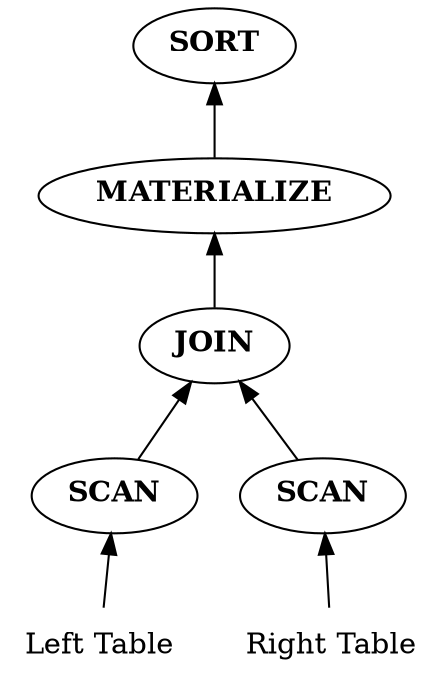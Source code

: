 digraph PlanWithMaterializeAndSort {
    rankdir=BT;

    sort [label=<<B>SORT</B><br />>]

    materialize [label=<<B>MATERIALIZE</B>>]

    join [label=<<B>JOIN</B>>]

    left_scan [label=<<B>SCAN</B>>]
    left_table [label="Left Table", shape="none"]

    right_scan [label=<<B>SCAN</B>>]
    right_table [label="Right Table", shape="none"]

    join -> materialize
    materialize -> sort

    left_scan -> join
    left_table -> left_scan

    right_scan -> join
    right_table -> right_scan
}
